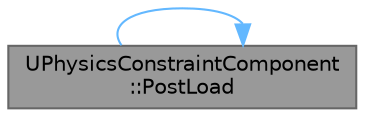 digraph "UPhysicsConstraintComponent::PostLoad"
{
 // INTERACTIVE_SVG=YES
 // LATEX_PDF_SIZE
  bgcolor="transparent";
  edge [fontname=Helvetica,fontsize=10,labelfontname=Helvetica,labelfontsize=10];
  node [fontname=Helvetica,fontsize=10,shape=box,height=0.2,width=0.4];
  rankdir="RL";
  Node1 [id="Node000001",label="UPhysicsConstraintComponent\l::PostLoad",height=0.2,width=0.4,color="gray40", fillcolor="grey60", style="filled", fontcolor="black",tooltip="Do any object-specific cleanup required immediately after loading an object."];
  Node1 -> Node1 [id="edge1_Node000001_Node000001",dir="back",color="steelblue1",style="solid",tooltip=" "];
}
